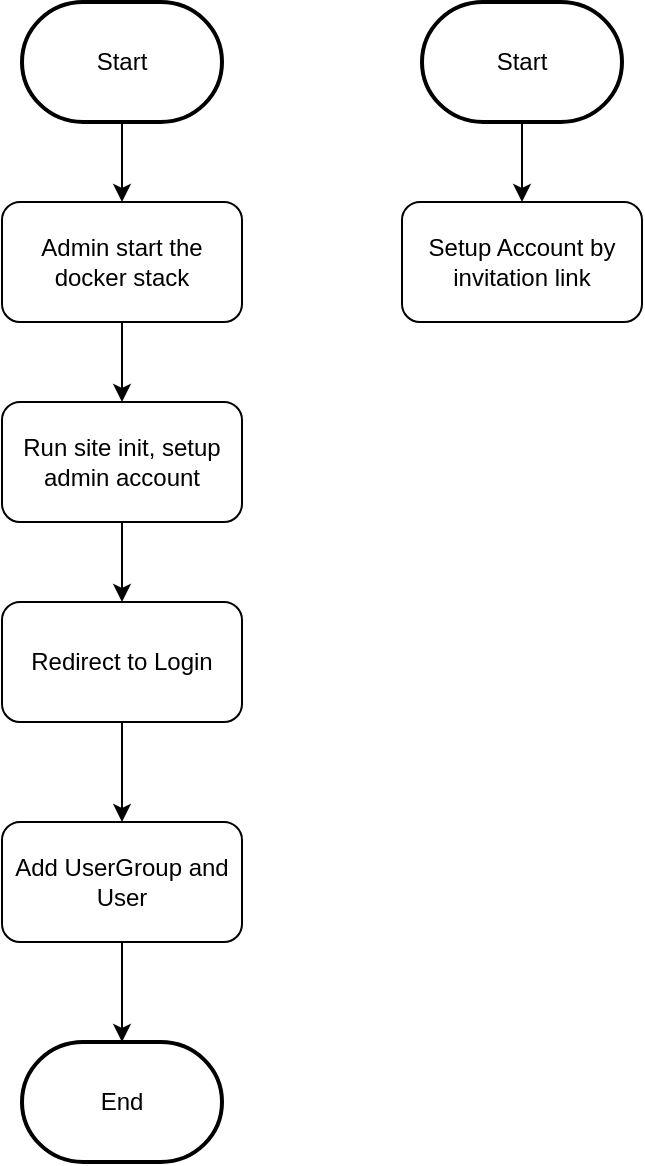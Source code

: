 <mxfile version="25.0.3">
  <diagram name="Page-1" id="CPJoFg60fdWjHG2lTiPA">
    <mxGraphModel dx="1061" dy="760" grid="1" gridSize="10" guides="1" tooltips="1" connect="1" arrows="1" fold="1" page="1" pageScale="1" pageWidth="850" pageHeight="1100" math="0" shadow="0">
      <root>
        <mxCell id="0" />
        <mxCell id="1" parent="0" />
        <mxCell id="gPE-7NvNpLW_6VtqPjDS-4" value="" style="edgeStyle=orthogonalEdgeStyle;rounded=0;orthogonalLoop=1;jettySize=auto;html=1;" edge="1" parent="1" source="gPE-7NvNpLW_6VtqPjDS-1" target="gPE-7NvNpLW_6VtqPjDS-3">
          <mxGeometry relative="1" as="geometry" />
        </mxCell>
        <mxCell id="gPE-7NvNpLW_6VtqPjDS-1" value="Start" style="strokeWidth=2;html=1;shape=mxgraph.flowchart.terminator;whiteSpace=wrap;fontFamily=Arial;" vertex="1" parent="1">
          <mxGeometry x="400" y="360" width="100" height="60" as="geometry" />
        </mxCell>
        <mxCell id="gPE-7NvNpLW_6VtqPjDS-6" value="" style="edgeStyle=orthogonalEdgeStyle;rounded=0;orthogonalLoop=1;jettySize=auto;html=1;" edge="1" parent="1" source="gPE-7NvNpLW_6VtqPjDS-3" target="gPE-7NvNpLW_6VtqPjDS-5">
          <mxGeometry relative="1" as="geometry" />
        </mxCell>
        <mxCell id="gPE-7NvNpLW_6VtqPjDS-3" value="Admin start the docker stack" style="rounded=1;whiteSpace=wrap;html=1;" vertex="1" parent="1">
          <mxGeometry x="390" y="460" width="120" height="60" as="geometry" />
        </mxCell>
        <mxCell id="gPE-7NvNpLW_6VtqPjDS-8" value="" style="edgeStyle=orthogonalEdgeStyle;rounded=0;orthogonalLoop=1;jettySize=auto;html=1;" edge="1" parent="1" source="gPE-7NvNpLW_6VtqPjDS-5" target="gPE-7NvNpLW_6VtqPjDS-7">
          <mxGeometry relative="1" as="geometry" />
        </mxCell>
        <mxCell id="gPE-7NvNpLW_6VtqPjDS-5" value="Run site init, setup admin account" style="whiteSpace=wrap;html=1;rounded=1;" vertex="1" parent="1">
          <mxGeometry x="390" y="560" width="120" height="60" as="geometry" />
        </mxCell>
        <mxCell id="gPE-7NvNpLW_6VtqPjDS-13" value="" style="edgeStyle=orthogonalEdgeStyle;rounded=0;orthogonalLoop=1;jettySize=auto;html=1;" edge="1" parent="1" source="gPE-7NvNpLW_6VtqPjDS-7" target="gPE-7NvNpLW_6VtqPjDS-12">
          <mxGeometry relative="1" as="geometry" />
        </mxCell>
        <mxCell id="gPE-7NvNpLW_6VtqPjDS-7" value="Redirect to Login" style="whiteSpace=wrap;html=1;rounded=1;" vertex="1" parent="1">
          <mxGeometry x="390" y="660" width="120" height="60" as="geometry" />
        </mxCell>
        <mxCell id="gPE-7NvNpLW_6VtqPjDS-9" value="End" style="strokeWidth=2;html=1;shape=mxgraph.flowchart.terminator;whiteSpace=wrap;" vertex="1" parent="1">
          <mxGeometry x="400" y="880" width="100" height="60" as="geometry" />
        </mxCell>
        <mxCell id="gPE-7NvNpLW_6VtqPjDS-16" value="" style="edgeStyle=orthogonalEdgeStyle;rounded=0;orthogonalLoop=1;jettySize=auto;html=1;" edge="1" parent="1" source="gPE-7NvNpLW_6VtqPjDS-11" target="gPE-7NvNpLW_6VtqPjDS-15">
          <mxGeometry relative="1" as="geometry" />
        </mxCell>
        <mxCell id="gPE-7NvNpLW_6VtqPjDS-11" value="Start" style="strokeWidth=2;html=1;shape=mxgraph.flowchart.terminator;whiteSpace=wrap;" vertex="1" parent="1">
          <mxGeometry x="600" y="360" width="100" height="60" as="geometry" />
        </mxCell>
        <mxCell id="gPE-7NvNpLW_6VtqPjDS-14" value="" style="edgeStyle=orthogonalEdgeStyle;rounded=0;orthogonalLoop=1;jettySize=auto;html=1;" edge="1" parent="1" source="gPE-7NvNpLW_6VtqPjDS-12" target="gPE-7NvNpLW_6VtqPjDS-9">
          <mxGeometry relative="1" as="geometry" />
        </mxCell>
        <mxCell id="gPE-7NvNpLW_6VtqPjDS-12" value="Add UserGroup and User" style="whiteSpace=wrap;html=1;rounded=1;" vertex="1" parent="1">
          <mxGeometry x="390" y="770" width="120" height="60" as="geometry" />
        </mxCell>
        <mxCell id="gPE-7NvNpLW_6VtqPjDS-15" value="Setup Account by invitation link" style="rounded=1;whiteSpace=wrap;html=1;" vertex="1" parent="1">
          <mxGeometry x="590" y="460" width="120" height="60" as="geometry" />
        </mxCell>
      </root>
    </mxGraphModel>
  </diagram>
</mxfile>
